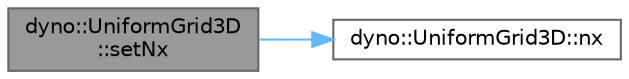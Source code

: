 digraph "dyno::UniformGrid3D::setNx"
{
 // LATEX_PDF_SIZE
  bgcolor="transparent";
  edge [fontname=Helvetica,fontsize=10,labelfontname=Helvetica,labelfontsize=10];
  node [fontname=Helvetica,fontsize=10,shape=box,height=0.2,width=0.4];
  rankdir="LR";
  Node1 [id="Node000001",label="dyno::UniformGrid3D\l::setNx",height=0.2,width=0.4,color="gray40", fillcolor="grey60", style="filled", fontcolor="black",tooltip=" "];
  Node1 -> Node2 [id="edge1_Node000001_Node000002",color="steelblue1",style="solid",tooltip=" "];
  Node2 [id="Node000002",label="dyno::UniformGrid3D::nx",height=0.2,width=0.4,color="grey40", fillcolor="white", style="filled",URL="$classdyno_1_1_uniform_grid3_d.html#a8072c342d350bf818b4c095b598b5e25",tooltip=" "];
}

